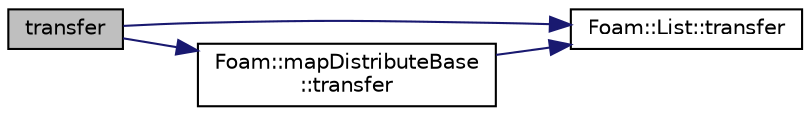 digraph "transfer"
{
  bgcolor="transparent";
  edge [fontname="Helvetica",fontsize="10",labelfontname="Helvetica",labelfontsize="10"];
  node [fontname="Helvetica",fontsize="10",shape=record];
  rankdir="LR";
  Node291 [label="transfer",height=0.2,width=0.4,color="black", fillcolor="grey75", style="filled", fontcolor="black"];
  Node291 -> Node292 [color="midnightblue",fontsize="10",style="solid",fontname="Helvetica"];
  Node292 [label="Foam::List::transfer",height=0.2,width=0.4,color="black",URL="$a26833.html#a25ad1d2084d16b234b0cf91c07e832c0",tooltip="Transfer the contents of the argument List into this list. "];
  Node291 -> Node293 [color="midnightblue",fontsize="10",style="solid",fontname="Helvetica"];
  Node293 [label="Foam::mapDistributeBase\l::transfer",height=0.2,width=0.4,color="black",URL="$a28525.html#ab4ac8032ca1615802be0ca06568d188e",tooltip="Transfer the contents of the argument and annul the argument. "];
  Node293 -> Node292 [color="midnightblue",fontsize="10",style="solid",fontname="Helvetica"];
}
